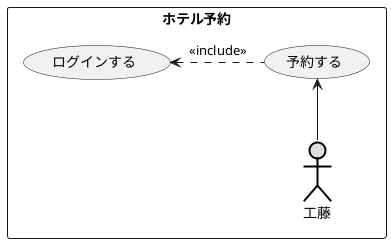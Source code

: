 @startuml ユースケース図
rectangle ホテル予約{
        actor 工藤#DDDDDD;line:black;line.bold;
    usecase 予約する
    usecase ログインする
}
ログインする<. 予約する: << include >>
予約する <-- 工藤
@enduml
